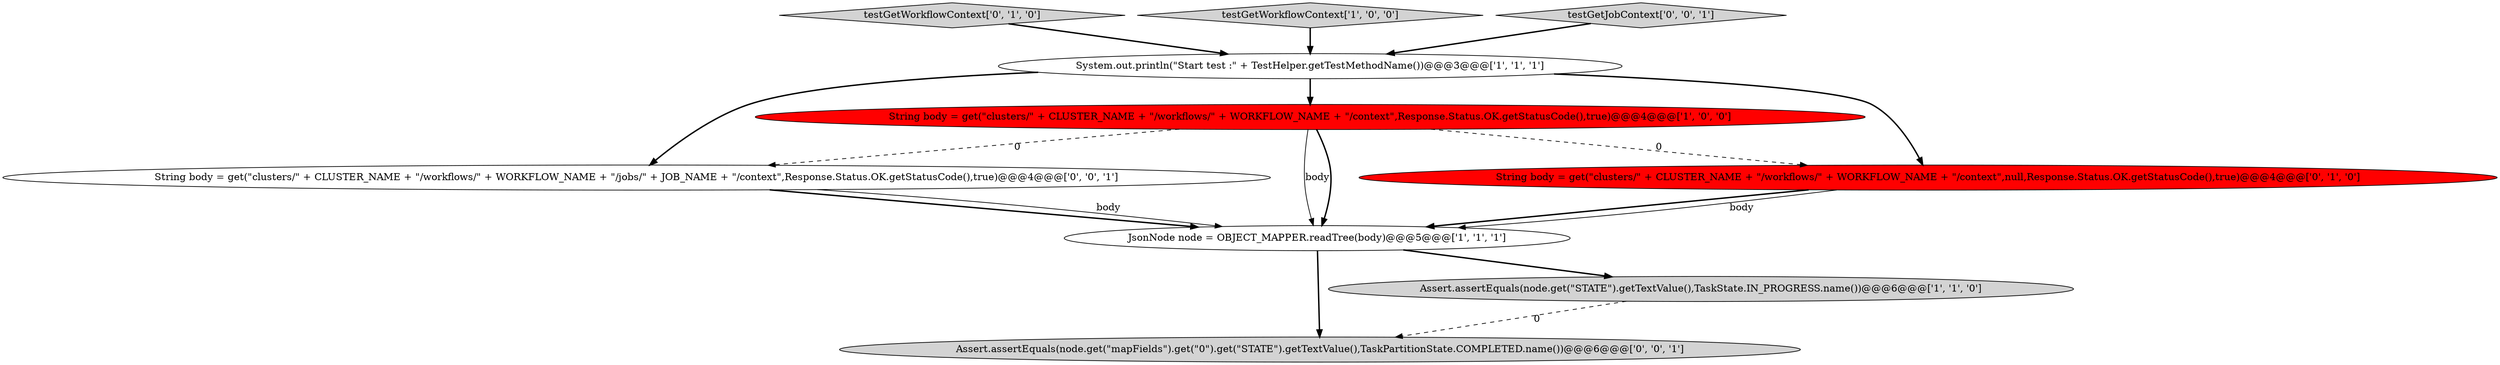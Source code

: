 digraph {
2 [style = filled, label = "System.out.println(\"Start test :\" + TestHelper.getTestMethodName())@@@3@@@['1', '1', '1']", fillcolor = white, shape = ellipse image = "AAA0AAABBB1BBB"];
7 [style = filled, label = "Assert.assertEquals(node.get(\"mapFields\").get(\"0\").get(\"STATE\").getTextValue(),TaskPartitionState.COMPLETED.name())@@@6@@@['0', '0', '1']", fillcolor = lightgray, shape = ellipse image = "AAA0AAABBB3BBB"];
9 [style = filled, label = "String body = get(\"clusters/\" + CLUSTER_NAME + \"/workflows/\" + WORKFLOW_NAME + \"/jobs/\" + JOB_NAME + \"/context\",Response.Status.OK.getStatusCode(),true)@@@4@@@['0', '0', '1']", fillcolor = white, shape = ellipse image = "AAA0AAABBB3BBB"];
6 [style = filled, label = "testGetWorkflowContext['0', '1', '0']", fillcolor = lightgray, shape = diamond image = "AAA0AAABBB2BBB"];
1 [style = filled, label = "JsonNode node = OBJECT_MAPPER.readTree(body)@@@5@@@['1', '1', '1']", fillcolor = white, shape = ellipse image = "AAA0AAABBB1BBB"];
3 [style = filled, label = "Assert.assertEquals(node.get(\"STATE\").getTextValue(),TaskState.IN_PROGRESS.name())@@@6@@@['1', '1', '0']", fillcolor = lightgray, shape = ellipse image = "AAA0AAABBB1BBB"];
0 [style = filled, label = "String body = get(\"clusters/\" + CLUSTER_NAME + \"/workflows/\" + WORKFLOW_NAME + \"/context\",Response.Status.OK.getStatusCode(),true)@@@4@@@['1', '0', '0']", fillcolor = red, shape = ellipse image = "AAA1AAABBB1BBB"];
4 [style = filled, label = "testGetWorkflowContext['1', '0', '0']", fillcolor = lightgray, shape = diamond image = "AAA0AAABBB1BBB"];
5 [style = filled, label = "String body = get(\"clusters/\" + CLUSTER_NAME + \"/workflows/\" + WORKFLOW_NAME + \"/context\",null,Response.Status.OK.getStatusCode(),true)@@@4@@@['0', '1', '0']", fillcolor = red, shape = ellipse image = "AAA1AAABBB2BBB"];
8 [style = filled, label = "testGetJobContext['0', '0', '1']", fillcolor = lightgray, shape = diamond image = "AAA0AAABBB3BBB"];
1->3 [style = bold, label=""];
5->1 [style = bold, label=""];
0->1 [style = solid, label="body"];
2->0 [style = bold, label=""];
5->1 [style = solid, label="body"];
4->2 [style = bold, label=""];
2->9 [style = bold, label=""];
0->9 [style = dashed, label="0"];
9->1 [style = bold, label=""];
8->2 [style = bold, label=""];
0->5 [style = dashed, label="0"];
3->7 [style = dashed, label="0"];
1->7 [style = bold, label=""];
0->1 [style = bold, label=""];
9->1 [style = solid, label="body"];
2->5 [style = bold, label=""];
6->2 [style = bold, label=""];
}
